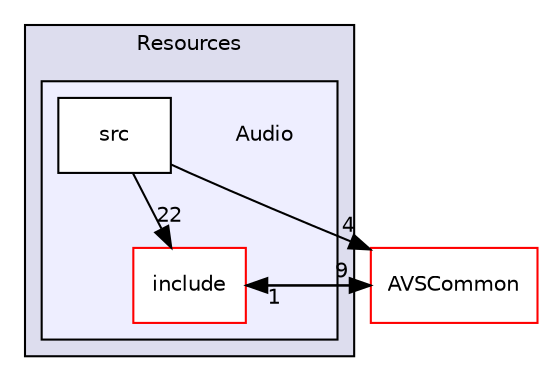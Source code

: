 digraph "/workplace/avs-device-sdk/ApplicationUtilities/Resources/Audio" {
  compound=true
  node [ fontsize="10", fontname="Helvetica"];
  edge [ labelfontsize="10", labelfontname="Helvetica"];
  subgraph clusterdir_64fbf9e5512ec11acc25e4f2d433d2a3 {
    graph [ bgcolor="#ddddee", pencolor="black", label="Resources" fontname="Helvetica", fontsize="10", URL="dir_64fbf9e5512ec11acc25e4f2d433d2a3.html"]
  subgraph clusterdir_3d91e97c9556b93865bb7c5dee8d4e5e {
    graph [ bgcolor="#eeeeff", pencolor="black", label="" URL="dir_3d91e97c9556b93865bb7c5dee8d4e5e.html"];
    dir_3d91e97c9556b93865bb7c5dee8d4e5e [shape=plaintext label="Audio"];
    dir_0fab1f71be7e23bf3bab649bfb25be86 [shape=box label="include" color="red" fillcolor="white" style="filled" URL="dir_0fab1f71be7e23bf3bab649bfb25be86.html"];
    dir_b51783db643fb76509d872fb0290629a [shape=box label="src" color="black" fillcolor="white" style="filled" URL="dir_b51783db643fb76509d872fb0290629a.html"];
  }
  }
  dir_13e65effb2bde530b17b3d5eefcd0266 [shape=box label="AVSCommon" fillcolor="white" style="filled" color="red" URL="dir_13e65effb2bde530b17b3d5eefcd0266.html"];
  dir_13e65effb2bde530b17b3d5eefcd0266->dir_0fab1f71be7e23bf3bab649bfb25be86 [headlabel="1", labeldistance=1.5 headhref="dir_000017_000129.html"];
  dir_0fab1f71be7e23bf3bab649bfb25be86->dir_13e65effb2bde530b17b3d5eefcd0266 [headlabel="9", labeldistance=1.5 headhref="dir_000129_000017.html"];
  dir_b51783db643fb76509d872fb0290629a->dir_13e65effb2bde530b17b3d5eefcd0266 [headlabel="4", labeldistance=1.5 headhref="dir_000132_000017.html"];
  dir_b51783db643fb76509d872fb0290629a->dir_0fab1f71be7e23bf3bab649bfb25be86 [headlabel="22", labeldistance=1.5 headhref="dir_000132_000129.html"];
}
